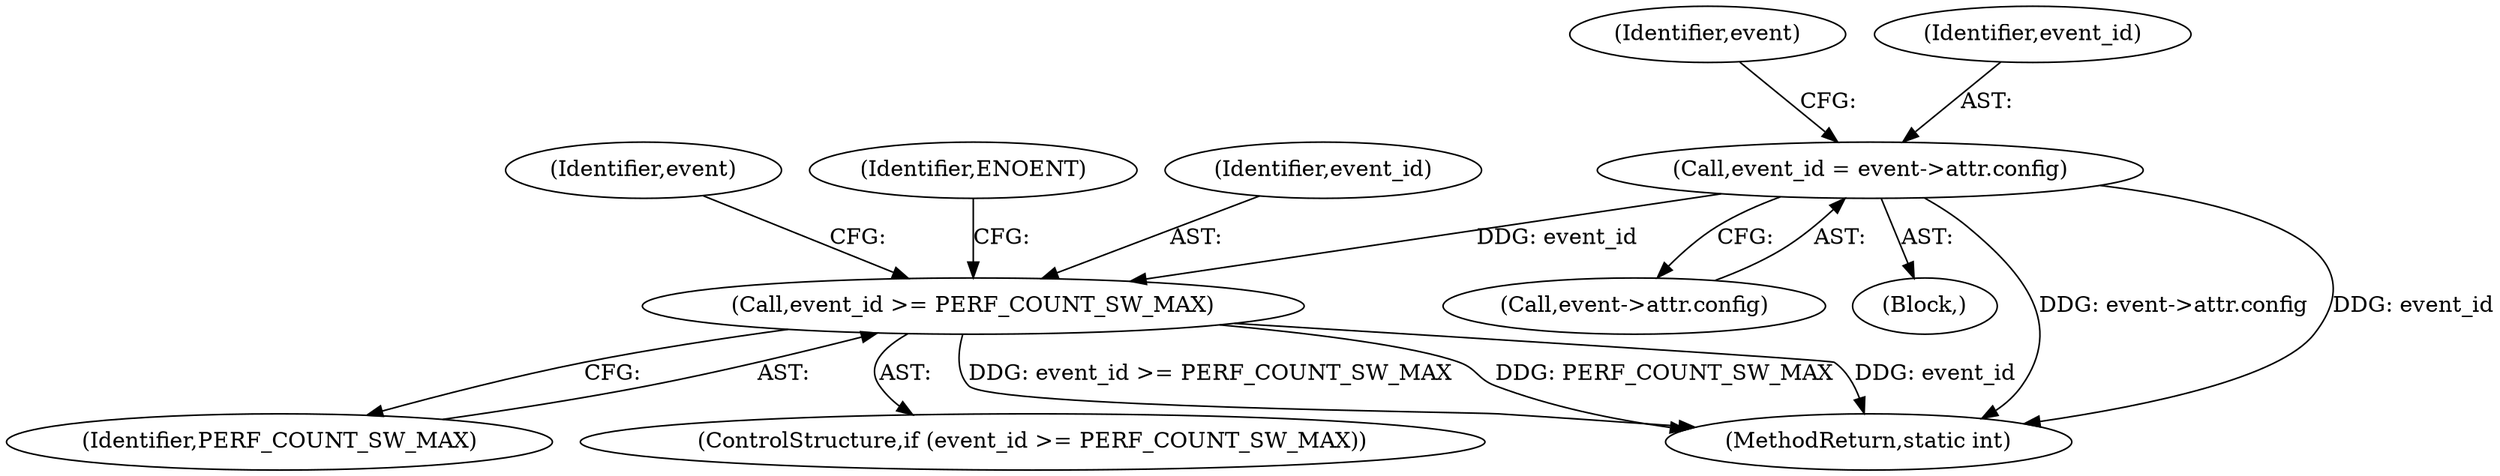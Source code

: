digraph "0_linux_8176cced706b5e5d15887584150764894e94e02f@pointer" {
"1000105" [label="(Call,event_id = event->attr.config)"];
"1000140" [label="(Call,event_id >= PERF_COUNT_SW_MAX)"];
"1000149" [label="(Identifier,event)"];
"1000116" [label="(Identifier,event)"];
"1000173" [label="(MethodReturn,static int)"];
"1000107" [label="(Call,event->attr.config)"];
"1000103" [label="(Block,)"];
"1000106" [label="(Identifier,event_id)"];
"1000140" [label="(Call,event_id >= PERF_COUNT_SW_MAX)"];
"1000142" [label="(Identifier,PERF_COUNT_SW_MAX)"];
"1000105" [label="(Call,event_id = event->attr.config)"];
"1000139" [label="(ControlStructure,if (event_id >= PERF_COUNT_SW_MAX))"];
"1000145" [label="(Identifier,ENOENT)"];
"1000141" [label="(Identifier,event_id)"];
"1000105" -> "1000103"  [label="AST: "];
"1000105" -> "1000107"  [label="CFG: "];
"1000106" -> "1000105"  [label="AST: "];
"1000107" -> "1000105"  [label="AST: "];
"1000116" -> "1000105"  [label="CFG: "];
"1000105" -> "1000173"  [label="DDG: event->attr.config"];
"1000105" -> "1000173"  [label="DDG: event_id"];
"1000105" -> "1000140"  [label="DDG: event_id"];
"1000140" -> "1000139"  [label="AST: "];
"1000140" -> "1000142"  [label="CFG: "];
"1000141" -> "1000140"  [label="AST: "];
"1000142" -> "1000140"  [label="AST: "];
"1000145" -> "1000140"  [label="CFG: "];
"1000149" -> "1000140"  [label="CFG: "];
"1000140" -> "1000173"  [label="DDG: PERF_COUNT_SW_MAX"];
"1000140" -> "1000173"  [label="DDG: event_id"];
"1000140" -> "1000173"  [label="DDG: event_id >= PERF_COUNT_SW_MAX"];
}
